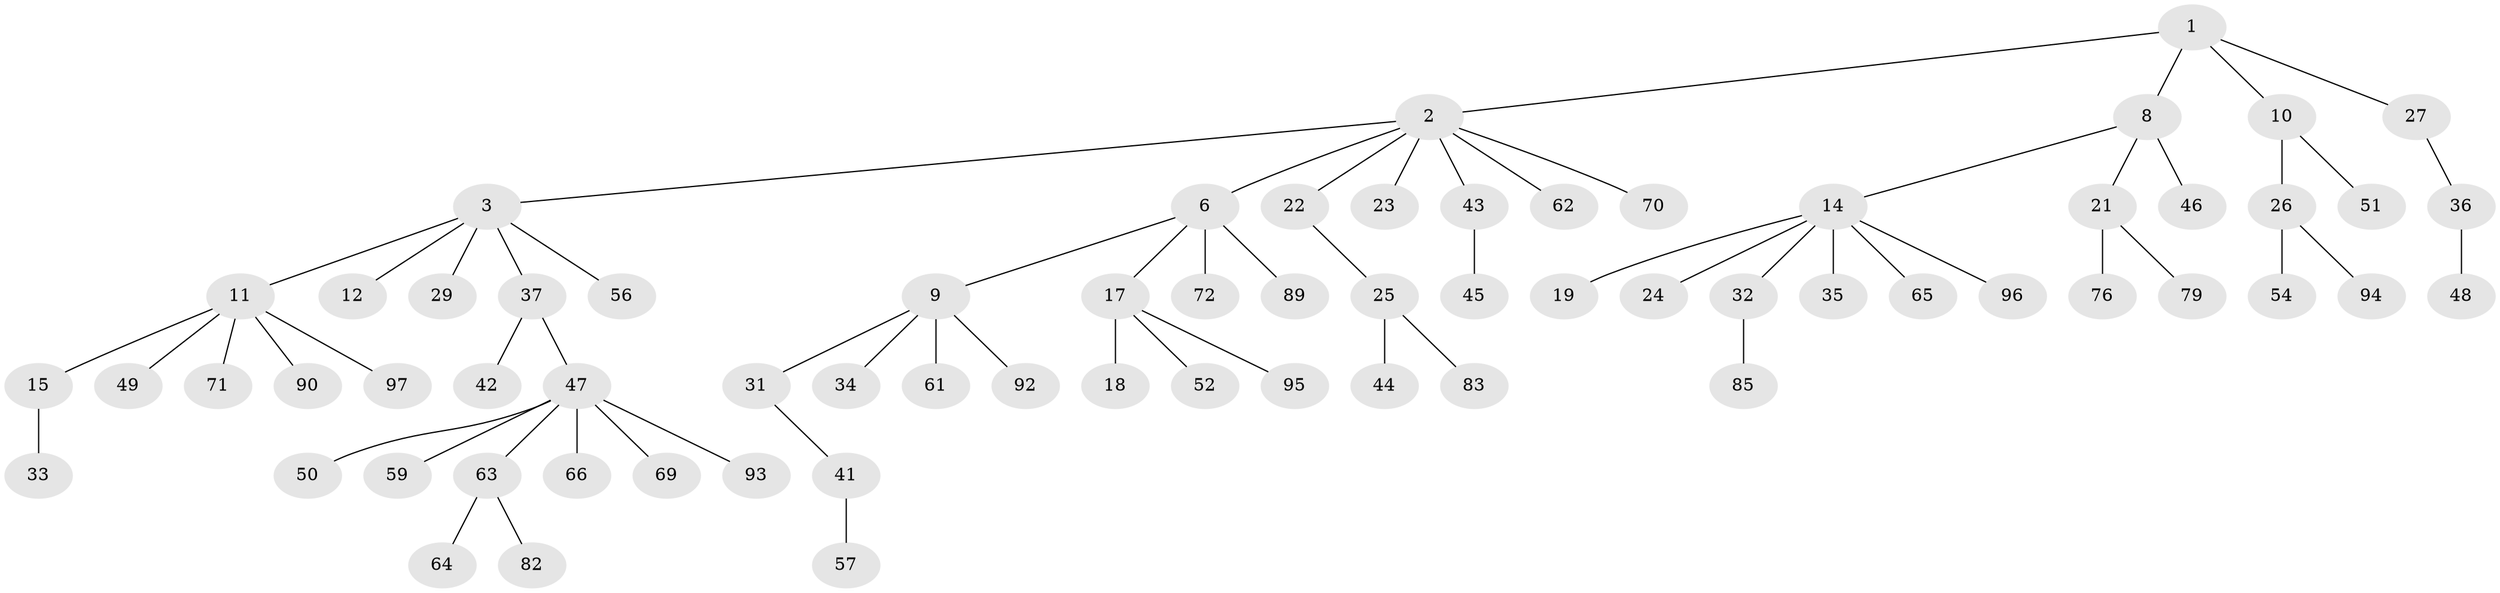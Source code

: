 // original degree distribution, {4: 0.15463917525773196, 5: 0.030927835051546393, 2: 0.20618556701030927, 3: 0.061855670103092786, 1: 0.5360824742268041, 7: 0.010309278350515464}
// Generated by graph-tools (version 1.1) at 2025/42/03/06/25 10:42:05]
// undirected, 68 vertices, 67 edges
graph export_dot {
graph [start="1"]
  node [color=gray90,style=filled];
  1 [super="+4"];
  2 [super="+5"];
  3 [super="+7"];
  6 [super="+13"];
  8;
  9 [super="+30"];
  10 [super="+55"];
  11 [super="+16"];
  12;
  14 [super="+20"];
  15 [super="+77"];
  17 [super="+88"];
  18;
  19 [super="+58"];
  21 [super="+91"];
  22;
  23 [super="+38"];
  24;
  25 [super="+28"];
  26 [super="+68"];
  27;
  29;
  31;
  32;
  33;
  34 [super="+67"];
  35 [super="+74"];
  36 [super="+39"];
  37 [super="+40"];
  41;
  42 [super="+53"];
  43 [super="+73"];
  44 [super="+78"];
  45;
  46 [super="+80"];
  47 [super="+87"];
  48;
  49 [super="+75"];
  50;
  51;
  52;
  54;
  56 [super="+60"];
  57;
  59;
  61;
  62;
  63 [super="+84"];
  64;
  65;
  66;
  69;
  70;
  71;
  72 [super="+81"];
  76;
  79;
  82;
  83;
  85 [super="+86"];
  89;
  90;
  92;
  93;
  94;
  95;
  96;
  97;
  1 -- 2;
  1 -- 8;
  1 -- 27;
  1 -- 10;
  2 -- 3;
  2 -- 43;
  2 -- 70;
  2 -- 6;
  2 -- 23;
  2 -- 22;
  2 -- 62;
  3 -- 11;
  3 -- 56;
  3 -- 29;
  3 -- 12;
  3 -- 37;
  6 -- 9;
  6 -- 72;
  6 -- 17;
  6 -- 89;
  8 -- 14;
  8 -- 21;
  8 -- 46;
  9 -- 61;
  9 -- 92;
  9 -- 34;
  9 -- 31;
  10 -- 26;
  10 -- 51;
  11 -- 15;
  11 -- 71;
  11 -- 49;
  11 -- 90;
  11 -- 97;
  14 -- 19;
  14 -- 24;
  14 -- 65;
  14 -- 32;
  14 -- 35;
  14 -- 96;
  15 -- 33;
  17 -- 18;
  17 -- 52;
  17 -- 95;
  21 -- 76;
  21 -- 79;
  22 -- 25;
  25 -- 44;
  25 -- 83;
  26 -- 54;
  26 -- 94;
  27 -- 36;
  31 -- 41;
  32 -- 85;
  36 -- 48;
  37 -- 47;
  37 -- 42;
  41 -- 57;
  43 -- 45;
  47 -- 50;
  47 -- 59;
  47 -- 63;
  47 -- 66;
  47 -- 69;
  47 -- 93;
  63 -- 64;
  63 -- 82;
}
